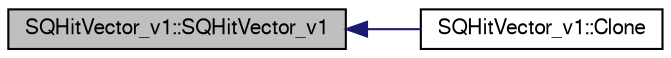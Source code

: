 digraph "SQHitVector_v1::SQHitVector_v1"
{
  bgcolor="transparent";
  edge [fontname="FreeSans",fontsize="10",labelfontname="FreeSans",labelfontsize="10"];
  node [fontname="FreeSans",fontsize="10",shape=record];
  rankdir="LR";
  Node1 [label="SQHitVector_v1::SQHitVector_v1",height=0.2,width=0.4,color="black", fillcolor="grey75", style="filled" fontcolor="black"];
  Node1 -> Node2 [dir="back",color="midnightblue",fontsize="10",style="solid",fontname="FreeSans"];
  Node2 [label="SQHitVector_v1::Clone",height=0.2,width=0.4,color="black",URL="$d9/dbf/classSQHitVector__v1.html#a7d0f4558850319f44c1e4d6ac2c75d31"];
}
